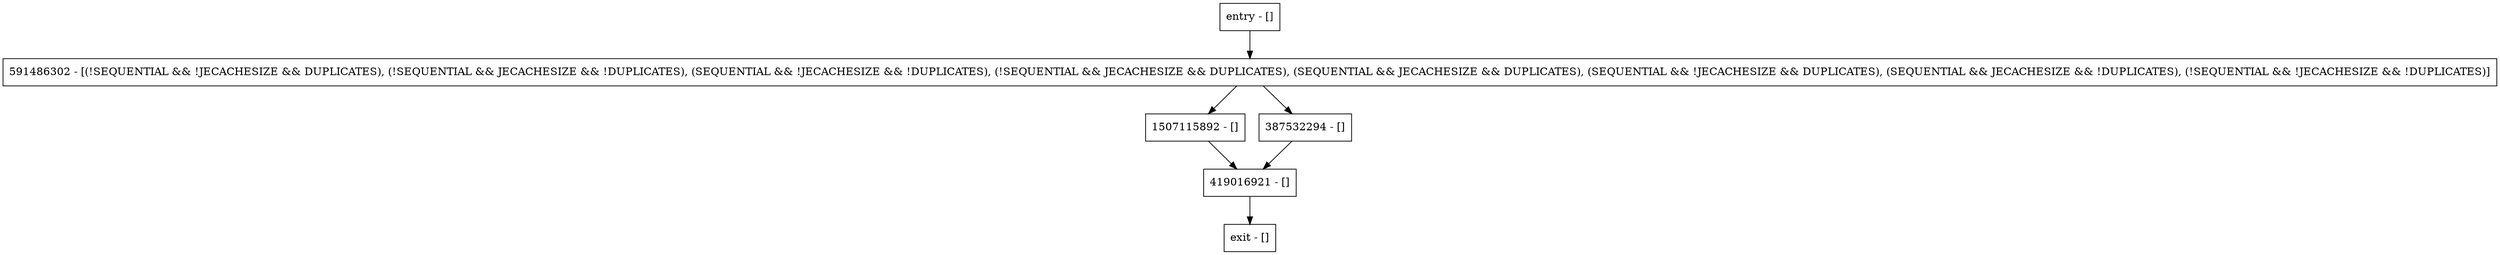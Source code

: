 digraph isClosed {
node [shape=record];
entry [label="entry - []"];
exit [label="exit - []"];
1507115892 [label="1507115892 - []"];
419016921 [label="419016921 - []"];
591486302 [label="591486302 - [(!SEQUENTIAL && !JECACHESIZE && DUPLICATES), (!SEQUENTIAL && JECACHESIZE && !DUPLICATES), (SEQUENTIAL && !JECACHESIZE && !DUPLICATES), (!SEQUENTIAL && JECACHESIZE && DUPLICATES), (SEQUENTIAL && JECACHESIZE && DUPLICATES), (SEQUENTIAL && !JECACHESIZE && DUPLICATES), (SEQUENTIAL && JECACHESIZE && !DUPLICATES), (!SEQUENTIAL && !JECACHESIZE && !DUPLICATES)]"];
387532294 [label="387532294 - []"];
entry;
exit;
entry -> 591486302;
1507115892 -> 419016921;
419016921 -> exit;
591486302 -> 1507115892;
591486302 -> 387532294;
387532294 -> 419016921;
}
